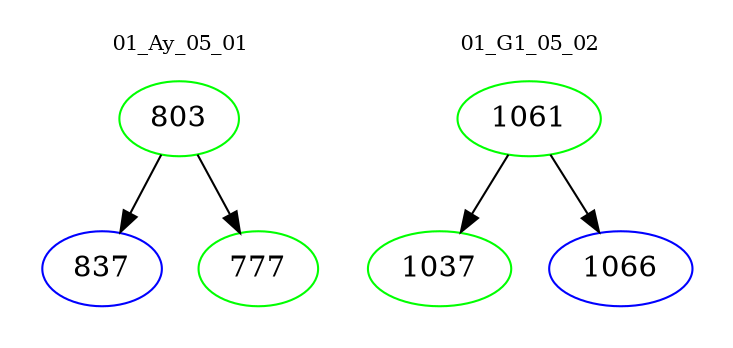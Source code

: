 digraph{
subgraph cluster_0 {
color = white
label = "01_Ay_05_01";
fontsize=10;
T0_803 [label="803", color="green"]
T0_803 -> T0_837 [color="black"]
T0_837 [label="837", color="blue"]
T0_803 -> T0_777 [color="black"]
T0_777 [label="777", color="green"]
}
subgraph cluster_1 {
color = white
label = "01_G1_05_02";
fontsize=10;
T1_1061 [label="1061", color="green"]
T1_1061 -> T1_1037 [color="black"]
T1_1037 [label="1037", color="green"]
T1_1061 -> T1_1066 [color="black"]
T1_1066 [label="1066", color="blue"]
}
}
